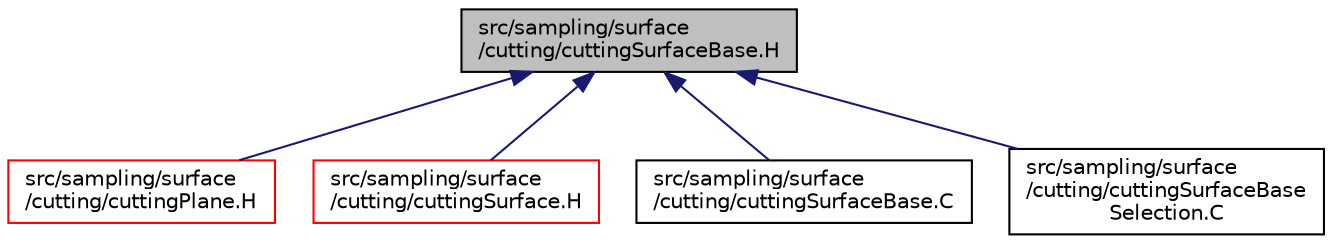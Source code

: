 digraph "src/sampling/surface/cutting/cuttingSurfaceBase.H"
{
  bgcolor="transparent";
  edge [fontname="Helvetica",fontsize="10",labelfontname="Helvetica",labelfontsize="10"];
  node [fontname="Helvetica",fontsize="10",shape=record];
  Node1 [label="src/sampling/surface\l/cutting/cuttingSurfaceBase.H",height=0.2,width=0.4,color="black", fillcolor="grey75", style="filled" fontcolor="black"];
  Node1 -> Node2 [dir="back",color="midnightblue",fontsize="10",style="solid",fontname="Helvetica"];
  Node2 [label="src/sampling/surface\l/cutting/cuttingPlane.H",height=0.2,width=0.4,color="red",URL="$cuttingPlane_8H.html"];
  Node1 -> Node3 [dir="back",color="midnightblue",fontsize="10",style="solid",fontname="Helvetica"];
  Node3 [label="src/sampling/surface\l/cutting/cuttingSurface.H",height=0.2,width=0.4,color="red",URL="$cuttingSurface_8H.html"];
  Node1 -> Node4 [dir="back",color="midnightblue",fontsize="10",style="solid",fontname="Helvetica"];
  Node4 [label="src/sampling/surface\l/cutting/cuttingSurfaceBase.C",height=0.2,width=0.4,color="black",URL="$cuttingSurfaceBase_8C.html"];
  Node1 -> Node5 [dir="back",color="midnightblue",fontsize="10",style="solid",fontname="Helvetica"];
  Node5 [label="src/sampling/surface\l/cutting/cuttingSurfaceBase\lSelection.C",height=0.2,width=0.4,color="black",URL="$cuttingSurfaceBaseSelection_8C.html"];
}
